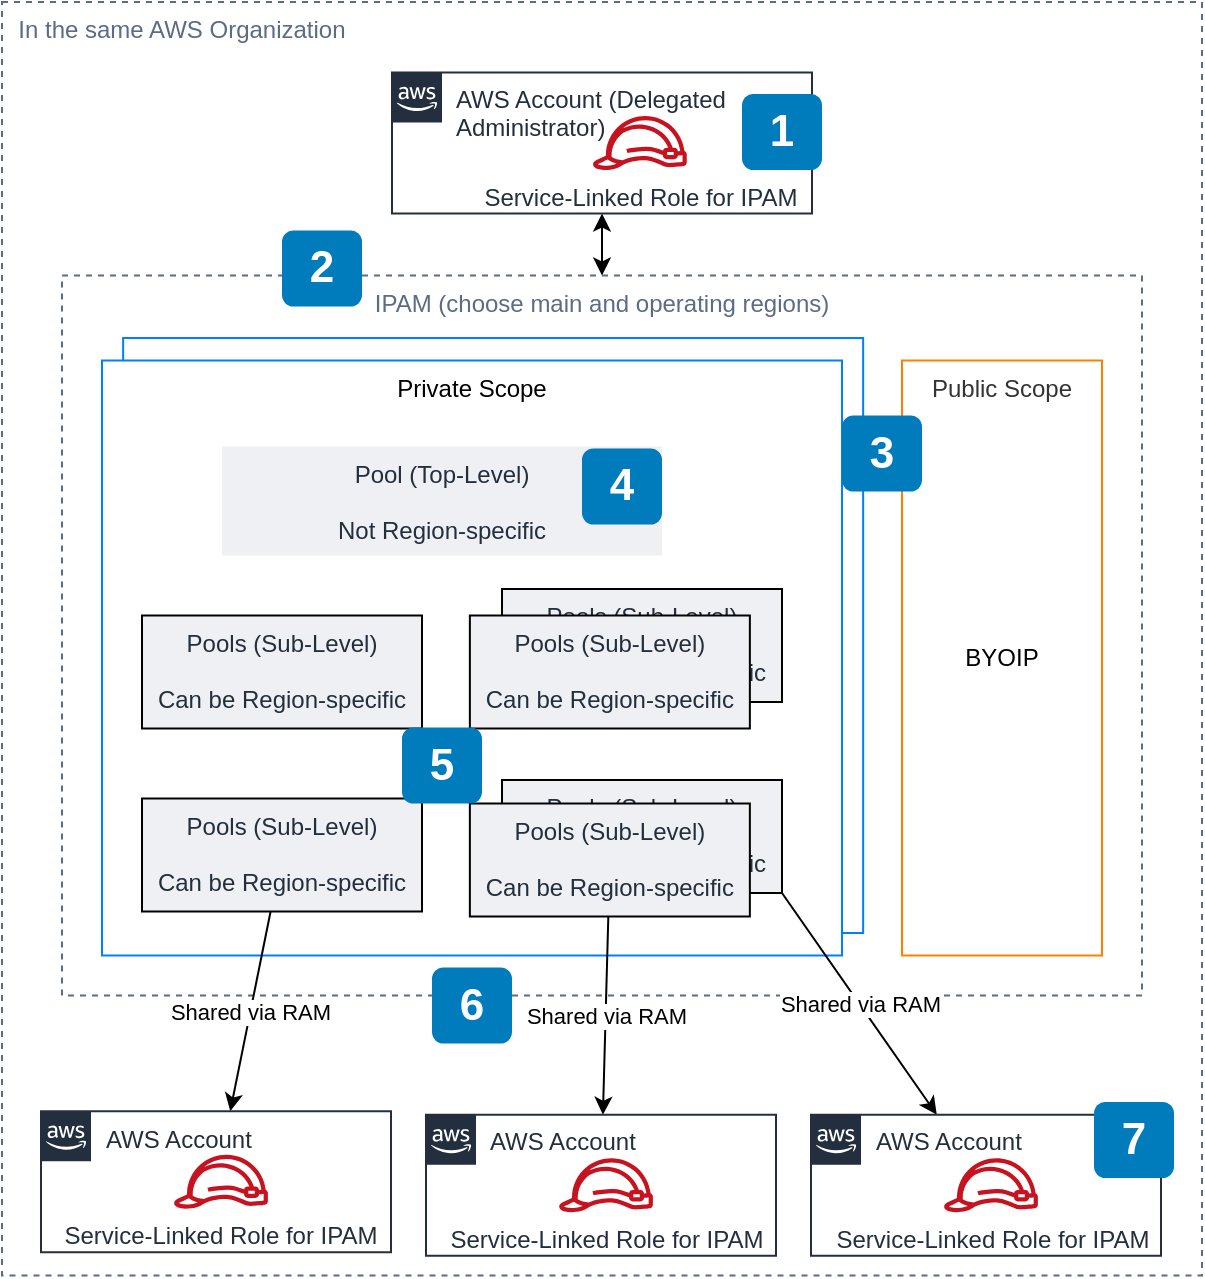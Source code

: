 <mxfile version="16.1.2" type="github">
  <diagram id="Ht1M8jgEwFfnCIfOTk4-" name="Page-1">
    <mxGraphModel dx="2591" dy="777" grid="1" gridSize="10" guides="1" tooltips="1" connect="1" arrows="1" fold="1" page="1" pageScale="1" pageWidth="1169" pageHeight="827" math="0" shadow="0">
      <root>
        <mxCell id="0" />
        <mxCell id="1" parent="0" />
        <mxCell id="24ib-LdrBKBhXYgPnSqK-10" value="In the same AWS Organization                                                                                                                              " style="fillColor=none;strokeColor=#5A6C86;dashed=1;verticalAlign=top;fontStyle=0;fontColor=#5A6C86;" parent="1" vertex="1">
          <mxGeometry x="-1150" y="40" width="600" height="636.75" as="geometry" />
        </mxCell>
        <mxCell id="7NBj9qlON9shgXfnsOWw-2" value="IPAM (choose main and operating regions)" style="fillColor=none;strokeColor=#5A6C86;dashed=1;verticalAlign=top;fontStyle=0;fontColor=#5A6C86;" parent="1" vertex="1">
          <mxGeometry x="-1120" y="176.75" width="540" height="360" as="geometry" />
        </mxCell>
        <mxCell id="vV3kP8_P8c0JdKtfFnim-1" value="" style="verticalAlign=top;fontStyle=0;fillColor=default;strokeWidth=1;strokeColor=#007FFF;" parent="1" vertex="1">
          <mxGeometry x="-1089.43" y="208" width="370" height="297.5" as="geometry" />
        </mxCell>
        <mxCell id="7NBj9qlON9shgXfnsOWw-4" value="Private Scope" style="verticalAlign=top;fontStyle=0;fillColor=default;strokeWidth=1;strokeColor=#007FFF;" parent="1" vertex="1">
          <mxGeometry x="-1100" y="219.25" width="370" height="297.5" as="geometry" />
        </mxCell>
        <mxCell id="z9ZJdVr1mk5tYfEpuRM7-7" value="Pools (Sub-Level)&#xa;&#xa;Can be Region-specific" style="fillColor=#EFF0F3;strokeColor=default;dashed=0;verticalAlign=top;fontStyle=0;fontColor=#232F3D;" parent="1" vertex="1">
          <mxGeometry x="-1080" y="346.75" width="140" height="56.5" as="geometry" />
        </mxCell>
        <mxCell id="24ib-LdrBKBhXYgPnSqK-15" style="edgeStyle=orthogonalEdgeStyle;rounded=0;orthogonalLoop=1;jettySize=auto;html=1;startArrow=classic;startFill=1;" parent="1" source="7NBj9qlON9shgXfnsOWw-3" target="7NBj9qlON9shgXfnsOWw-2" edge="1">
          <mxGeometry relative="1" as="geometry" />
        </mxCell>
        <mxCell id="7NBj9qlON9shgXfnsOWw-3" value="AWS Account (Delegated Administrator)" style="points=[[0,0],[0.25,0],[0.5,0],[0.75,0],[1,0],[1,0.25],[1,0.5],[1,0.75],[1,1],[0.75,1],[0.5,1],[0.25,1],[0,1],[0,0.75],[0,0.5],[0,0.25]];outlineConnect=0;gradientColor=none;html=1;whiteSpace=wrap;fontSize=12;fontStyle=0;shape=mxgraph.aws4.group;grIcon=mxgraph.aws4.group_aws_cloud_alt;strokeColor=#232F3E;fillColor=none;verticalAlign=top;align=left;spacingLeft=30;fontColor=#232F3E;dashed=0;" parent="1" vertex="1">
          <mxGeometry x="-955" y="75.25" width="210" height="70.5" as="geometry" />
        </mxCell>
        <mxCell id="-QjtrjUzRDEMRZ5MF8oH-9" value="1" style="rounded=1;whiteSpace=wrap;html=1;fillColor=#007CBD;strokeColor=none;fontColor=#FFFFFF;fontStyle=1;fontSize=22;" parent="1" vertex="1">
          <mxGeometry x="-780" y="86" width="40" height="38" as="geometry" />
        </mxCell>
        <mxCell id="-QjtrjUzRDEMRZ5MF8oH-27" value="2" style="rounded=1;whiteSpace=wrap;html=1;fillColor=#007CBD;strokeColor=none;fontColor=#FFFFFF;fontStyle=1;fontSize=22;" parent="1" vertex="1">
          <mxGeometry x="-1010" y="154.25" width="40" height="38" as="geometry" />
        </mxCell>
        <mxCell id="7NBj9qlON9shgXfnsOWw-1" value="Service-Linked Role for IPAM" style="outlineConnect=0;fontColor=#232F3E;gradientColor=none;fillColor=#C7131F;strokeColor=none;dashed=0;verticalLabelPosition=bottom;verticalAlign=top;align=center;html=1;fontSize=12;fontStyle=0;aspect=fixed;pointerEvents=1;shape=mxgraph.aws4.role;" parent="1" vertex="1">
          <mxGeometry x="-855" y="97" width="47.86" height="27" as="geometry" />
        </mxCell>
        <mxCell id="7NBj9qlON9shgXfnsOWw-5" value="Public Scope" style="verticalAlign=top;fontStyle=0;fontColor=#333333;fillColor=none;strokeColor=#FF8000;" parent="1" vertex="1">
          <mxGeometry x="-700" y="219.25" width="100" height="297.5" as="geometry" />
        </mxCell>
        <mxCell id="z9ZJdVr1mk5tYfEpuRM7-1" value="Pool (Top-Level)&#xa;&#xa;Not Region-specific" style="fillColor=#EFF0F3;strokeColor=none;dashed=0;verticalAlign=top;fontStyle=0;fontColor=#232F3D;" parent="1" vertex="1">
          <mxGeometry x="-1040" y="262.25" width="220" height="54.5" as="geometry" />
        </mxCell>
        <mxCell id="z9ZJdVr1mk5tYfEpuRM7-2" value="Pools (Sub-Level)&#xa;&#xa;Can be Region-specific" style="fillColor=#EFF0F3;strokeColor=default;dashed=0;verticalAlign=top;fontStyle=0;fontColor=#232F3D;" parent="1" vertex="1">
          <mxGeometry x="-1080" y="438.25" width="140" height="56.5" as="geometry" />
        </mxCell>
        <mxCell id="24ib-LdrBKBhXYgPnSqK-2" value="Pools (Sub-Level)&#xa;&#xa;Can be Region-specific" style="fillColor=#EFF0F3;strokeColor=default;dashed=0;verticalAlign=top;fontStyle=0;fontColor=#232F3D;" parent="1" vertex="1">
          <mxGeometry x="-900" y="333.5" width="140" height="56.5" as="geometry" />
        </mxCell>
        <mxCell id="24ib-LdrBKBhXYgPnSqK-1" value="Pools (Sub-Level)&#xa;&#xa;Can be Region-specific" style="fillColor=#EFF0F3;strokeColor=default;dashed=0;verticalAlign=top;fontStyle=0;fontColor=#232F3D;" parent="1" vertex="1">
          <mxGeometry x="-916.07" y="346.75" width="140" height="56.5" as="geometry" />
        </mxCell>
        <mxCell id="24ib-LdrBKBhXYgPnSqK-4" value="Pools (Sub-Level)&#xa;&#xa;Can be Region-specific" style="fillColor=#EFF0F3;strokeColor=default;dashed=0;verticalAlign=top;fontStyle=0;fontColor=#232F3D;" parent="1" vertex="1">
          <mxGeometry x="-900" y="429" width="140" height="56.5" as="geometry" />
        </mxCell>
        <mxCell id="24ib-LdrBKBhXYgPnSqK-3" value="Pools (Sub-Level)&#xa;&#xa;Can be Region-specific" style="fillColor=#EFF0F3;strokeColor=default;dashed=0;verticalAlign=top;fontStyle=0;fontColor=#232F3D;" parent="1" vertex="1">
          <mxGeometry x="-916.07" y="440.75" width="140" height="56.5" as="geometry" />
        </mxCell>
        <mxCell id="24ib-LdrBKBhXYgPnSqK-18" value="Shared via RAM" style="rounded=0;orthogonalLoop=1;jettySize=auto;html=1;startArrow=classic;startFill=1;endArrow=none;endFill=0;" parent="1" source="24ib-LdrBKBhXYgPnSqK-8" target="24ib-LdrBKBhXYgPnSqK-3" edge="1">
          <mxGeometry relative="1" as="geometry" />
        </mxCell>
        <mxCell id="24ib-LdrBKBhXYgPnSqK-8" value="AWS Account" style="points=[[0,0],[0.25,0],[0.5,0],[0.75,0],[1,0],[1,0.25],[1,0.5],[1,0.75],[1,1],[0.75,1],[0.5,1],[0.25,1],[0,1],[0,0.75],[0,0.5],[0,0.25]];outlineConnect=0;gradientColor=none;html=1;whiteSpace=wrap;fontSize=12;fontStyle=0;shape=mxgraph.aws4.group;grIcon=mxgraph.aws4.group_aws_cloud_alt;strokeColor=#232F3E;fillColor=none;verticalAlign=top;align=left;spacingLeft=30;fontColor=#232F3E;dashed=0;" parent="1" vertex="1">
          <mxGeometry x="-938" y="596.37" width="175" height="70.5" as="geometry" />
        </mxCell>
        <mxCell id="24ib-LdrBKBhXYgPnSqK-9" value="Service-Linked Role for IPAM" style="outlineConnect=0;fontColor=#232F3E;gradientColor=none;fillColor=#C7131F;strokeColor=none;dashed=0;verticalLabelPosition=bottom;verticalAlign=top;align=center;html=1;fontSize=12;fontStyle=0;aspect=fixed;pointerEvents=1;shape=mxgraph.aws4.role;" parent="1" vertex="1">
          <mxGeometry x="-871.93" y="618.12" width="47.86" height="27" as="geometry" />
        </mxCell>
        <mxCell id="24ib-LdrBKBhXYgPnSqK-16" value="Shared via RAM" style="rounded=0;orthogonalLoop=1;jettySize=auto;html=1;startArrow=classic;startFill=1;endArrow=none;endFill=0;" parent="1" source="24ib-LdrBKBhXYgPnSqK-11" target="z9ZJdVr1mk5tYfEpuRM7-2" edge="1">
          <mxGeometry relative="1" as="geometry" />
        </mxCell>
        <mxCell id="24ib-LdrBKBhXYgPnSqK-11" value="AWS Account" style="points=[[0,0],[0.25,0],[0.5,0],[0.75,0],[1,0],[1,0.25],[1,0.5],[1,0.75],[1,1],[0.75,1],[0.5,1],[0.25,1],[0,1],[0,0.75],[0,0.5],[0,0.25]];outlineConnect=0;gradientColor=none;html=1;whiteSpace=wrap;fontSize=12;fontStyle=0;shape=mxgraph.aws4.group;grIcon=mxgraph.aws4.group_aws_cloud_alt;strokeColor=#232F3E;fillColor=none;verticalAlign=top;align=left;spacingLeft=30;fontColor=#232F3E;dashed=0;" parent="1" vertex="1">
          <mxGeometry x="-1130.5" y="594.62" width="175" height="70.5" as="geometry" />
        </mxCell>
        <mxCell id="24ib-LdrBKBhXYgPnSqK-12" value="Service-Linked Role for IPAM" style="outlineConnect=0;fontColor=#232F3E;gradientColor=none;fillColor=#C7131F;strokeColor=none;dashed=0;verticalLabelPosition=bottom;verticalAlign=top;align=center;html=1;fontSize=12;fontStyle=0;aspect=fixed;pointerEvents=1;shape=mxgraph.aws4.role;" parent="1" vertex="1">
          <mxGeometry x="-1064.43" y="616.37" width="47.86" height="27" as="geometry" />
        </mxCell>
        <mxCell id="24ib-LdrBKBhXYgPnSqK-19" value="Shared via RAM" style="rounded=0;orthogonalLoop=1;jettySize=auto;html=1;startArrow=classic;startFill=1;endArrow=none;endFill=0;entryX=1;entryY=1;entryDx=0;entryDy=0;" parent="1" source="24ib-LdrBKBhXYgPnSqK-13" target="24ib-LdrBKBhXYgPnSqK-4" edge="1">
          <mxGeometry relative="1" as="geometry" />
        </mxCell>
        <mxCell id="24ib-LdrBKBhXYgPnSqK-13" value="AWS Account" style="points=[[0,0],[0.25,0],[0.5,0],[0.75,0],[1,0],[1,0.25],[1,0.5],[1,0.75],[1,1],[0.75,1],[0.5,1],[0.25,1],[0,1],[0,0.75],[0,0.5],[0,0.25]];outlineConnect=0;gradientColor=none;html=1;whiteSpace=wrap;fontSize=12;fontStyle=0;shape=mxgraph.aws4.group;grIcon=mxgraph.aws4.group_aws_cloud_alt;strokeColor=#232F3E;fillColor=none;verticalAlign=top;align=left;spacingLeft=30;fontColor=#232F3E;dashed=0;" parent="1" vertex="1">
          <mxGeometry x="-745.5" y="596.37" width="175" height="70.5" as="geometry" />
        </mxCell>
        <mxCell id="24ib-LdrBKBhXYgPnSqK-14" value="Service-Linked Role for IPAM" style="outlineConnect=0;fontColor=#232F3E;gradientColor=none;fillColor=#C7131F;strokeColor=none;dashed=0;verticalLabelPosition=bottom;verticalAlign=top;align=center;html=1;fontSize=12;fontStyle=0;aspect=fixed;pointerEvents=1;shape=mxgraph.aws4.role;" parent="1" vertex="1">
          <mxGeometry x="-679.43" y="618.12" width="47.86" height="27" as="geometry" />
        </mxCell>
        <mxCell id="-QjtrjUzRDEMRZ5MF8oH-28" value="3" style="rounded=1;whiteSpace=wrap;html=1;fillColor=#007CBD;strokeColor=none;fontColor=#FFFFFF;fontStyle=1;fontSize=22;" parent="1" vertex="1">
          <mxGeometry x="-730" y="246.75" width="40" height="38" as="geometry" />
        </mxCell>
        <mxCell id="-QjtrjUzRDEMRZ5MF8oH-29" value="4" style="rounded=1;whiteSpace=wrap;html=1;fillColor=#007CBD;strokeColor=none;fontColor=#FFFFFF;fontStyle=1;fontSize=22;" parent="1" vertex="1">
          <mxGeometry x="-860" y="263.25" width="40" height="38" as="geometry" />
        </mxCell>
        <mxCell id="-QjtrjUzRDEMRZ5MF8oH-30" value="5" style="rounded=1;whiteSpace=wrap;html=1;fillColor=#007CBD;strokeColor=none;fontColor=#FFFFFF;fontStyle=1;fontSize=22;" parent="1" vertex="1">
          <mxGeometry x="-950" y="402.75" width="40" height="38" as="geometry" />
        </mxCell>
        <mxCell id="-QjtrjUzRDEMRZ5MF8oH-31" value="6" style="rounded=1;whiteSpace=wrap;html=1;fillColor=#007CBD;strokeColor=none;fontColor=#FFFFFF;fontStyle=1;fontSize=22;" parent="1" vertex="1">
          <mxGeometry x="-935" y="522.75" width="40" height="38" as="geometry" />
        </mxCell>
        <mxCell id="6coVcCfbQeFWmNIsO8nA-1" value="BYOIP" style="text;html=1;strokeColor=none;fillColor=none;align=center;verticalAlign=middle;whiteSpace=wrap;rounded=0;" vertex="1" parent="1">
          <mxGeometry x="-680" y="353" width="60" height="30" as="geometry" />
        </mxCell>
        <mxCell id="6coVcCfbQeFWmNIsO8nA-2" value="7" style="rounded=1;whiteSpace=wrap;html=1;fillColor=#007CBD;strokeColor=none;fontColor=#FFFFFF;fontStyle=1;fontSize=22;" vertex="1" parent="1">
          <mxGeometry x="-604" y="590" width="40" height="38" as="geometry" />
        </mxCell>
      </root>
    </mxGraphModel>
  </diagram>
</mxfile>
